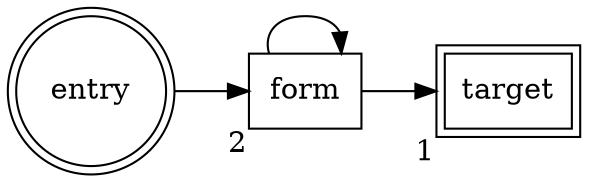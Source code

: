 digraph htmljs {
    rankdir="LR";
    node [shape="box"];

    entry[ shape="doublecircle" ];
    form[xlabel=2];
    target[xlabel=1, peripheries=2];

    entry -> form;

    form -> form;

    form -> target;

}
